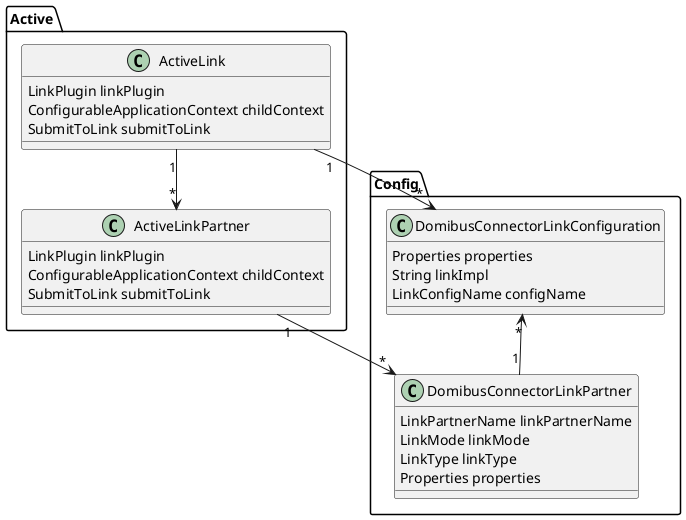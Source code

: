 @startuml


package "Config" {
  class DomibusConnectorLinkConfiguration {
    Properties properties
    String linkImpl
    LinkConfigName configName
  }


  class DomibusConnectorLinkPartner {
    LinkPartnerName linkPartnerName
    LinkMode linkMode
    LinkType linkType
    Properties properties
  }
}

package Active {

  class ActiveLink {
    LinkPlugin linkPlugin
    ConfigurableApplicationContext childContext
    SubmitToLink submitToLink
  }

  class ActiveLinkPartner {
    LinkPlugin linkPlugin
    ConfigurableApplicationContext childContext
    SubmitToLink submitToLink
  }

}


DomibusConnectorLinkConfiguration "*" <-- "1" DomibusConnectorLinkPartner

ActiveLink "1" --> "*" ActiveLinkPartner

ActiveLink "1" --> "*" DomibusConnectorLinkConfiguration
ActiveLinkPartner "1" --> "*" DomibusConnectorLinkPartner



@enduml
